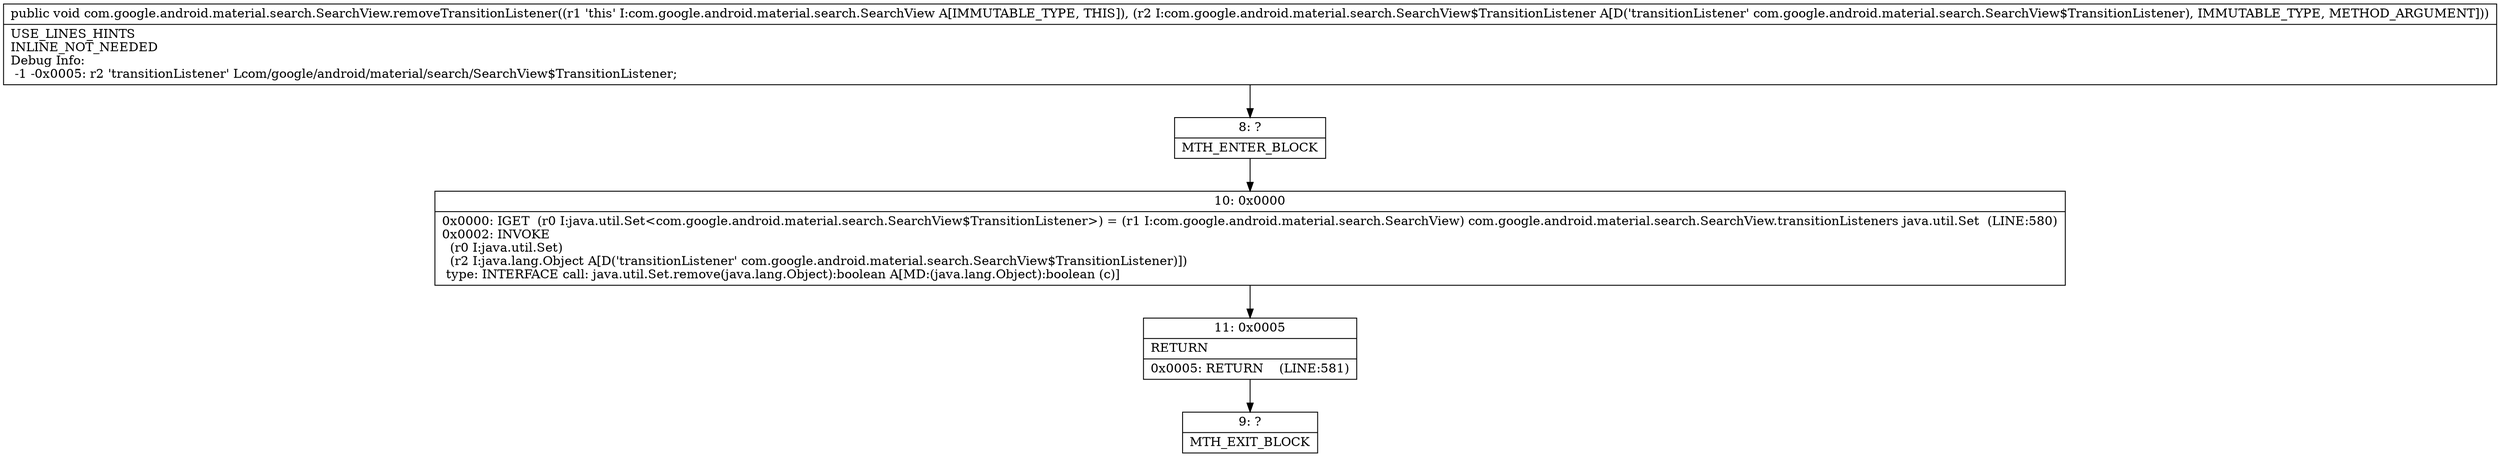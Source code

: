 digraph "CFG forcom.google.android.material.search.SearchView.removeTransitionListener(Lcom\/google\/android\/material\/search\/SearchView$TransitionListener;)V" {
Node_8 [shape=record,label="{8\:\ ?|MTH_ENTER_BLOCK\l}"];
Node_10 [shape=record,label="{10\:\ 0x0000|0x0000: IGET  (r0 I:java.util.Set\<com.google.android.material.search.SearchView$TransitionListener\>) = (r1 I:com.google.android.material.search.SearchView) com.google.android.material.search.SearchView.transitionListeners java.util.Set  (LINE:580)\l0x0002: INVOKE  \l  (r0 I:java.util.Set)\l  (r2 I:java.lang.Object A[D('transitionListener' com.google.android.material.search.SearchView$TransitionListener)])\l type: INTERFACE call: java.util.Set.remove(java.lang.Object):boolean A[MD:(java.lang.Object):boolean (c)]\l}"];
Node_11 [shape=record,label="{11\:\ 0x0005|RETURN\l|0x0005: RETURN    (LINE:581)\l}"];
Node_9 [shape=record,label="{9\:\ ?|MTH_EXIT_BLOCK\l}"];
MethodNode[shape=record,label="{public void com.google.android.material.search.SearchView.removeTransitionListener((r1 'this' I:com.google.android.material.search.SearchView A[IMMUTABLE_TYPE, THIS]), (r2 I:com.google.android.material.search.SearchView$TransitionListener A[D('transitionListener' com.google.android.material.search.SearchView$TransitionListener), IMMUTABLE_TYPE, METHOD_ARGUMENT]))  | USE_LINES_HINTS\lINLINE_NOT_NEEDED\lDebug Info:\l  \-1 \-0x0005: r2 'transitionListener' Lcom\/google\/android\/material\/search\/SearchView$TransitionListener;\l}"];
MethodNode -> Node_8;Node_8 -> Node_10;
Node_10 -> Node_11;
Node_11 -> Node_9;
}

